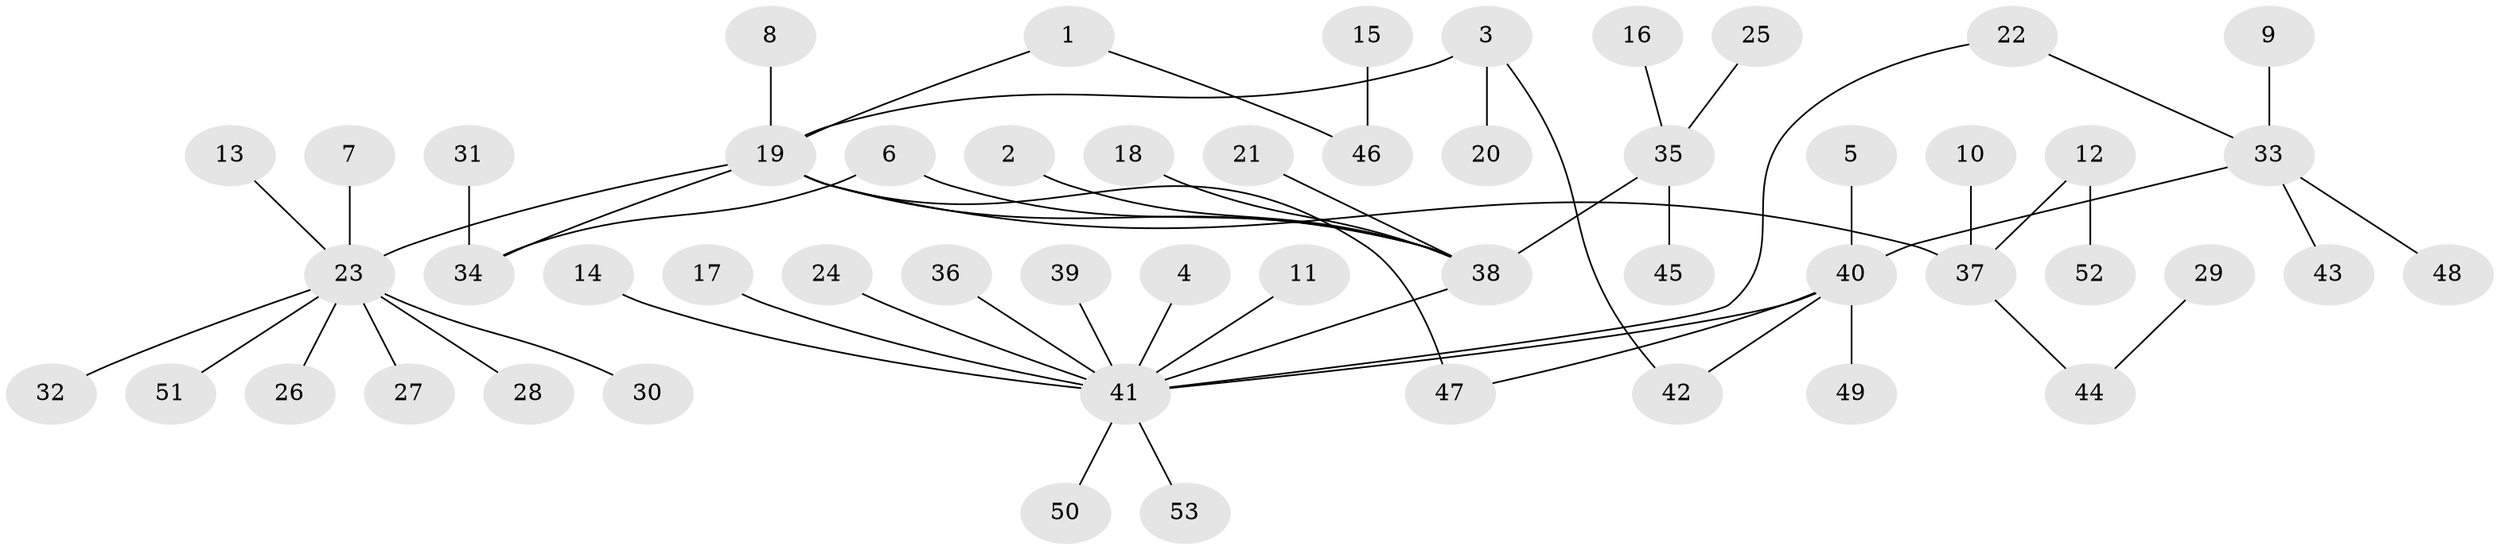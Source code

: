 // original degree distribution, {2: 0.18095238095238095, 9: 0.01904761904761905, 3: 0.08571428571428572, 14: 0.009523809523809525, 8: 0.009523809523809525, 4: 0.0380952380952381, 1: 0.6190476190476191, 7: 0.009523809523809525, 11: 0.009523809523809525, 6: 0.01904761904761905}
// Generated by graph-tools (version 1.1) at 2025/01/03/09/25 03:01:49]
// undirected, 53 vertices, 56 edges
graph export_dot {
graph [start="1"]
  node [color=gray90,style=filled];
  1;
  2;
  3;
  4;
  5;
  6;
  7;
  8;
  9;
  10;
  11;
  12;
  13;
  14;
  15;
  16;
  17;
  18;
  19;
  20;
  21;
  22;
  23;
  24;
  25;
  26;
  27;
  28;
  29;
  30;
  31;
  32;
  33;
  34;
  35;
  36;
  37;
  38;
  39;
  40;
  41;
  42;
  43;
  44;
  45;
  46;
  47;
  48;
  49;
  50;
  51;
  52;
  53;
  1 -- 19 [weight=1.0];
  1 -- 46 [weight=1.0];
  2 -- 38 [weight=1.0];
  3 -- 19 [weight=1.0];
  3 -- 20 [weight=1.0];
  3 -- 42 [weight=1.0];
  4 -- 41 [weight=1.0];
  5 -- 40 [weight=1.0];
  6 -- 34 [weight=1.0];
  6 -- 38 [weight=1.0];
  7 -- 23 [weight=1.0];
  8 -- 19 [weight=1.0];
  9 -- 33 [weight=1.0];
  10 -- 37 [weight=1.0];
  11 -- 41 [weight=1.0];
  12 -- 37 [weight=1.0];
  12 -- 52 [weight=1.0];
  13 -- 23 [weight=1.0];
  14 -- 41 [weight=1.0];
  15 -- 46 [weight=1.0];
  16 -- 35 [weight=1.0];
  17 -- 41 [weight=1.0];
  18 -- 38 [weight=1.0];
  19 -- 23 [weight=1.0];
  19 -- 34 [weight=1.0];
  19 -- 37 [weight=1.0];
  19 -- 38 [weight=1.0];
  19 -- 47 [weight=1.0];
  21 -- 38 [weight=1.0];
  22 -- 33 [weight=1.0];
  22 -- 41 [weight=1.0];
  23 -- 26 [weight=1.0];
  23 -- 27 [weight=1.0];
  23 -- 28 [weight=1.0];
  23 -- 30 [weight=1.0];
  23 -- 32 [weight=1.0];
  23 -- 51 [weight=1.0];
  24 -- 41 [weight=1.0];
  25 -- 35 [weight=1.0];
  29 -- 44 [weight=1.0];
  31 -- 34 [weight=1.0];
  33 -- 40 [weight=1.0];
  33 -- 43 [weight=1.0];
  33 -- 48 [weight=1.0];
  35 -- 38 [weight=1.0];
  35 -- 45 [weight=1.0];
  36 -- 41 [weight=1.0];
  37 -- 44 [weight=1.0];
  38 -- 41 [weight=1.0];
  39 -- 41 [weight=1.0];
  40 -- 41 [weight=1.0];
  40 -- 42 [weight=1.0];
  40 -- 47 [weight=1.0];
  40 -- 49 [weight=1.0];
  41 -- 50 [weight=1.0];
  41 -- 53 [weight=1.0];
}
